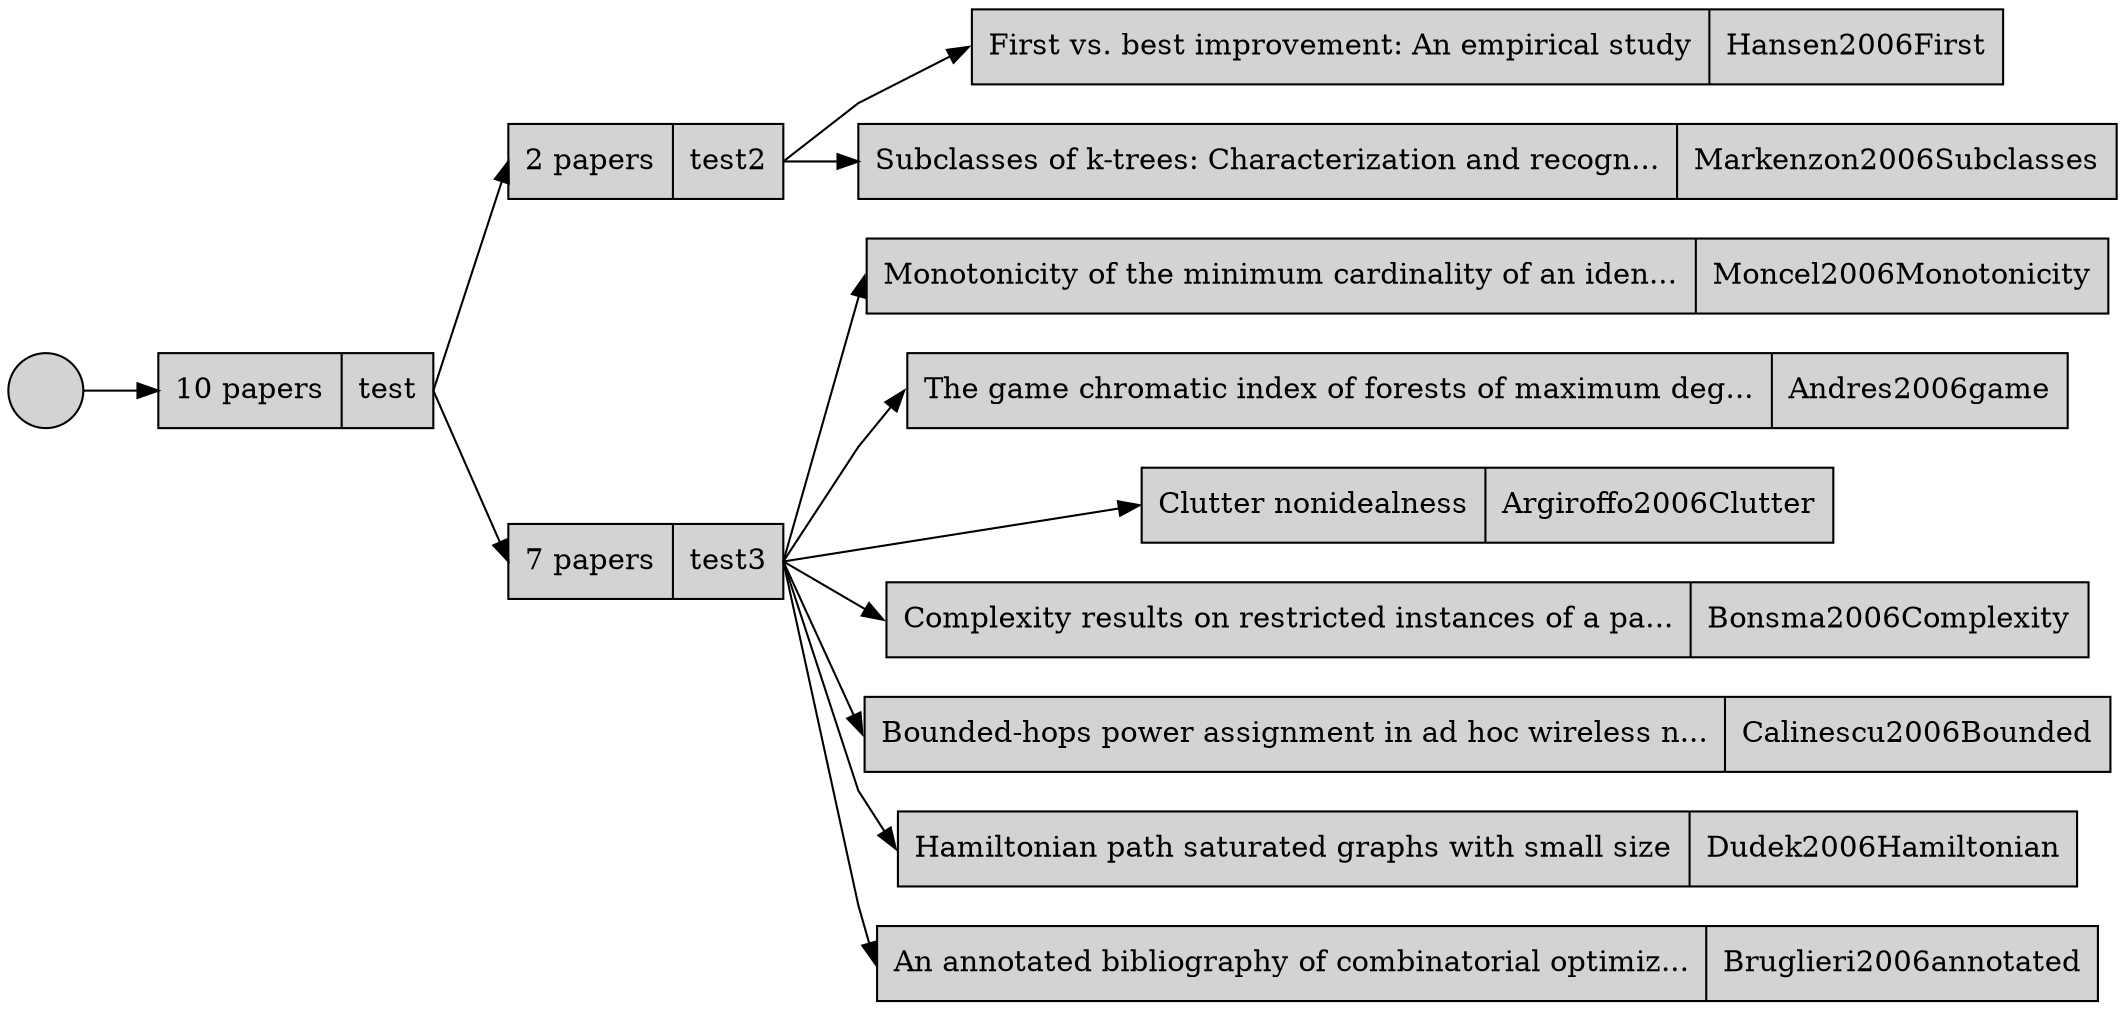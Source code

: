 
    digraph G {
      rankdir=LR;
      bgcolor=transparent;
      graph [splines=polyline] 
      node [shape=record, style=",filled"]
      "bbbbbbbbbbbbbbbbbbbbbbbbbbbbbbbbb" [label="" id="bbbbbbbbbbbbbbbbbbbbbbbbbbbbbbbbb" shape="circle"]
"a377e826e43a14e3aaf81f673fb27e960" [label="{10 papers|test}" id="a377e826e43a14e3aaf81f673fb27e960"]
"ae45a517e1fef41abbfdbccfc12f68ed0" [label="{2 papers|test2}" id="ae45a517e1fef41abbfdbccfc12f68ed0"]
"a83f19fc2f66f43acab71b6e7660d09a1" [label="{7 papers|test3}" id="a83f19fc2f66f43acab71b6e7660d09a1"]
"af8326c6872c24a99a2565c1a8bc5dec5" [label="{First vs. best improvement: An empirical study|Hansen2006First}" id="af8326c6872c24a99a2565c1a8bc5dec5"]
"a587b5199d77b4479ab2030ba474edf53" [label="{Subclasses of k-trees: Characterization and recogn...|Markenzon2006Subclasses}" id="a587b5199d77b4479ab2030ba474edf53"]
"ab5a5f1189dd24874bfc586ca85d79c8d" [label="{Monotonicity of the minimum cardinality of an iden...|Moncel2006Monotonicity}" id="ab5a5f1189dd24874bfc586ca85d79c8d"]
"a73bb3172ce3b40fcb60984e0b18233d0" [label="{The game chromatic index of forests of maximum deg...|Andres2006game}" id="a73bb3172ce3b40fcb60984e0b18233d0"]
"a9e41916230274a5fb2bdd2abaca86a75" [label="{Clutter nonidealness|Argiroffo2006Clutter}" id="a9e41916230274a5fb2bdd2abaca86a75"]
"a3114cdd71d71449183322a2aeadabac9" [label="{Complexity results on restricted instances of a pa...|Bonsma2006Complexity}" id="a3114cdd71d71449183322a2aeadabac9"]
"aaac380fd7bf54f27a1676c3acb429d30" [label="{Bounded-hops power assignment in ad hoc wireless n...|Calinescu2006Bounded}" id="aaac380fd7bf54f27a1676c3acb429d30"]
"a087eedffd43c490b9cb98ee8fd4a17f6" [label="{Hamiltonian path saturated graphs with small size|Dudek2006Hamiltonian}" id="a087eedffd43c490b9cb98ee8fd4a17f6"]
"a1b947257b67f4d09b70b283fbb7f9d1e" [label="{An annotated bibliography of combinatorial optimiz...|Bruglieri2006annotated}" id="a1b947257b67f4d09b70b283fbb7f9d1e"]
      "bbbbbbbbbbbbbbbbbbbbbbbbbbbbbbbbb":w -> "a377e826e43a14e3aaf81f673fb27e960" [dir="forward" tailport="e" headport="w" id="bbbbbbbbbbbbbbbbbbbbbbbbbbbbbbbbb_a377e826e43a14e3aaf81f673fb27e960"]
"a377e826e43a14e3aaf81f673fb27e960":w -> "ae45a517e1fef41abbfdbccfc12f68ed0" [dir="forward" tailport="e" headport="w" id="a377e826e43a14e3aaf81f673fb27e960_ae45a517e1fef41abbfdbccfc12f68ed0"]
"a377e826e43a14e3aaf81f673fb27e960":w -> "a83f19fc2f66f43acab71b6e7660d09a1" [dir="forward" tailport="e" headport="w" id="a377e826e43a14e3aaf81f673fb27e960_a83f19fc2f66f43acab71b6e7660d09a1"]
"ae45a517e1fef41abbfdbccfc12f68ed0":w -> "af8326c6872c24a99a2565c1a8bc5dec5" [dir="forward" tailport="e" headport="w" id="ae45a517e1fef41abbfdbccfc12f68ed0_af8326c6872c24a99a2565c1a8bc5dec5"]
"ae45a517e1fef41abbfdbccfc12f68ed0":w -> "a587b5199d77b4479ab2030ba474edf53" [dir="forward" tailport="e" headport="w" id="ae45a517e1fef41abbfdbccfc12f68ed0_a587b5199d77b4479ab2030ba474edf53"]
"a83f19fc2f66f43acab71b6e7660d09a1":w -> "ab5a5f1189dd24874bfc586ca85d79c8d" [dir="forward" tailport="e" headport="w" id="a83f19fc2f66f43acab71b6e7660d09a1_ab5a5f1189dd24874bfc586ca85d79c8d"]
"a83f19fc2f66f43acab71b6e7660d09a1":w -> "a73bb3172ce3b40fcb60984e0b18233d0" [dir="forward" tailport="e" headport="w" id="a83f19fc2f66f43acab71b6e7660d09a1_a73bb3172ce3b40fcb60984e0b18233d0"]
"a83f19fc2f66f43acab71b6e7660d09a1":w -> "a9e41916230274a5fb2bdd2abaca86a75" [dir="forward" tailport="e" headport="w" id="a83f19fc2f66f43acab71b6e7660d09a1_a9e41916230274a5fb2bdd2abaca86a75"]
"a83f19fc2f66f43acab71b6e7660d09a1":w -> "a3114cdd71d71449183322a2aeadabac9" [dir="forward" tailport="e" headport="w" id="a83f19fc2f66f43acab71b6e7660d09a1_a3114cdd71d71449183322a2aeadabac9"]
"a83f19fc2f66f43acab71b6e7660d09a1":w -> "aaac380fd7bf54f27a1676c3acb429d30" [dir="forward" tailport="e" headport="w" id="a83f19fc2f66f43acab71b6e7660d09a1_aaac380fd7bf54f27a1676c3acb429d30"]
"a83f19fc2f66f43acab71b6e7660d09a1":w -> "a087eedffd43c490b9cb98ee8fd4a17f6" [dir="forward" tailport="e" headport="w" id="a83f19fc2f66f43acab71b6e7660d09a1_a087eedffd43c490b9cb98ee8fd4a17f6"]
"a83f19fc2f66f43acab71b6e7660d09a1":w -> "a1b947257b67f4d09b70b283fbb7f9d1e" [dir="forward" tailport="e" headport="w" id="a83f19fc2f66f43acab71b6e7660d09a1_a1b947257b67f4d09b70b283fbb7f9d1e"]
      {rank=same; "af8326c6872c24a99a2565c1a8bc5dec5" "a587b5199d77b4479ab2030ba474edf53" "ab5a5f1189dd24874bfc586ca85d79c8d" "a73bb3172ce3b40fcb60984e0b18233d0" "a9e41916230274a5fb2bdd2abaca86a75" "a3114cdd71d71449183322a2aeadabac9" "aaac380fd7bf54f27a1676c3acb429d30" "a087eedffd43c490b9cb98ee8fd4a17f6" "a1b947257b67f4d09b70b283fbb7f9d1e";}
    }
    